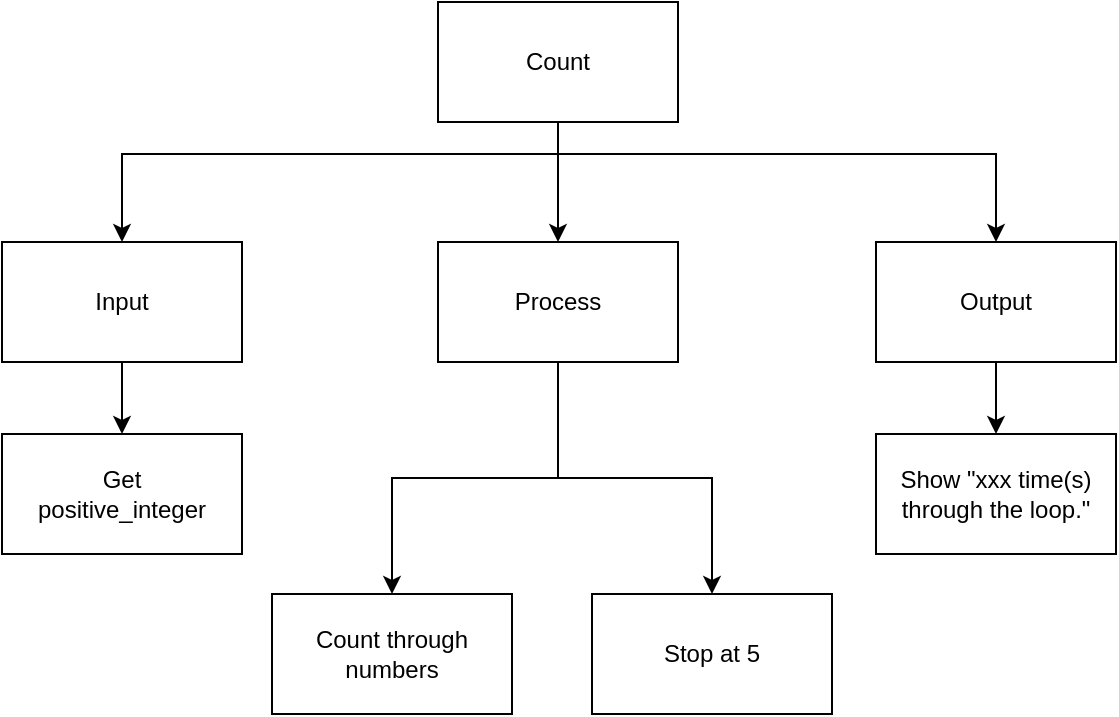<mxfile>
    <diagram id="XHk-bZ8t28PDqSV33KaL" name="Page-1">
        <mxGraphModel dx="620" dy="342" grid="1" gridSize="10" guides="1" tooltips="1" connect="1" arrows="1" fold="1" page="1" pageScale="1" pageWidth="850" pageHeight="1100" math="0" shadow="0">
            <root>
                <mxCell id="0"/>
                <mxCell id="1" parent="0"/>
                <mxCell id="43" style="edgeStyle=orthogonalEdgeStyle;html=1;rounded=0;" parent="1" source="38" target="40" edge="1">
                    <mxGeometry relative="1" as="geometry"/>
                </mxCell>
                <mxCell id="51" style="edgeStyle=orthogonalEdgeStyle;shape=connector;rounded=0;html=1;labelBackgroundColor=default;strokeColor=default;fontFamily=Helvetica;fontSize=11;fontColor=default;endArrow=classic;" parent="1" source="38" target="41" edge="1">
                    <mxGeometry relative="1" as="geometry">
                        <Array as="points">
                            <mxPoint x="413" y="160"/>
                            <mxPoint x="195" y="160"/>
                        </Array>
                    </mxGeometry>
                </mxCell>
                <mxCell id="52" style="edgeStyle=orthogonalEdgeStyle;shape=connector;rounded=0;html=1;labelBackgroundColor=default;strokeColor=default;fontFamily=Helvetica;fontSize=11;fontColor=default;endArrow=classic;" parent="1" source="38" target="42" edge="1">
                    <mxGeometry relative="1" as="geometry">
                        <Array as="points">
                            <mxPoint x="413" y="160"/>
                            <mxPoint x="632" y="160"/>
                        </Array>
                    </mxGeometry>
                </mxCell>
                <mxCell id="38" value="Count" style="rounded=0;whiteSpace=wrap;html=1;" parent="1" vertex="1">
                    <mxGeometry x="353" y="84" width="120" height="60" as="geometry"/>
                </mxCell>
                <mxCell id="58" style="edgeStyle=orthogonalEdgeStyle;html=1;rounded=0;" parent="1" source="40" target="48" edge="1">
                    <mxGeometry relative="1" as="geometry"/>
                </mxCell>
                <mxCell id="62" style="edgeStyle=orthogonalEdgeStyle;html=1;rounded=0;" edge="1" parent="1" source="40" target="61">
                    <mxGeometry relative="1" as="geometry"/>
                </mxCell>
                <mxCell id="40" value="Process" style="rounded=0;whiteSpace=wrap;html=1;" parent="1" vertex="1">
                    <mxGeometry x="353" y="204" width="120" height="60" as="geometry"/>
                </mxCell>
                <mxCell id="53" style="edgeStyle=orthogonalEdgeStyle;shape=connector;rounded=0;html=1;labelBackgroundColor=default;strokeColor=default;fontFamily=Helvetica;fontSize=11;fontColor=default;endArrow=classic;" parent="1" source="41" target="46" edge="1">
                    <mxGeometry relative="1" as="geometry"/>
                </mxCell>
                <mxCell id="41" value="Input" style="rounded=0;whiteSpace=wrap;html=1;" parent="1" vertex="1">
                    <mxGeometry x="135" y="204" width="120" height="60" as="geometry"/>
                </mxCell>
                <mxCell id="60" style="edgeStyle=orthogonalEdgeStyle;html=1;rounded=0;" parent="1" source="42" target="59" edge="1">
                    <mxGeometry relative="1" as="geometry"/>
                </mxCell>
                <mxCell id="42" value="Output" style="rounded=0;whiteSpace=wrap;html=1;" parent="1" vertex="1">
                    <mxGeometry x="572" y="204" width="120" height="60" as="geometry"/>
                </mxCell>
                <mxCell id="46" value="Get&lt;br&gt;positive_integer" style="rounded=0;whiteSpace=wrap;html=1;" parent="1" vertex="1">
                    <mxGeometry x="135" y="300" width="120" height="60" as="geometry"/>
                </mxCell>
                <mxCell id="48" value="Count through numbers" style="rounded=0;whiteSpace=wrap;html=1;" parent="1" vertex="1">
                    <mxGeometry x="270" y="380" width="120" height="60" as="geometry"/>
                </mxCell>
                <mxCell id="59" value="Show &quot;xxx time(s) through the loop.&quot;" style="rounded=0;whiteSpace=wrap;html=1;" parent="1" vertex="1">
                    <mxGeometry x="572" y="300" width="120" height="60" as="geometry"/>
                </mxCell>
                <mxCell id="61" value="Stop at 5" style="rounded=0;whiteSpace=wrap;html=1;" vertex="1" parent="1">
                    <mxGeometry x="430" y="380" width="120" height="60" as="geometry"/>
                </mxCell>
            </root>
        </mxGraphModel>
    </diagram>
</mxfile>